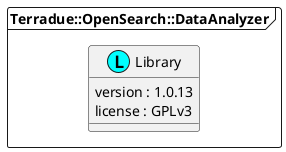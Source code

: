 @startuml
package "Terradue::OpenSearch::DataAnalyzer" <<Frame>> {
  class "Library" as namespace_terradue_1_1_open_search_1_1_data_analyzer << (L, cyan) >> [[../technology/packages/namespace_terradue_1_1_open_search_1_1_data_analyzer.html]] {
     version : 1.0.13 
     license : GPLv3
  }
}
@enduml
